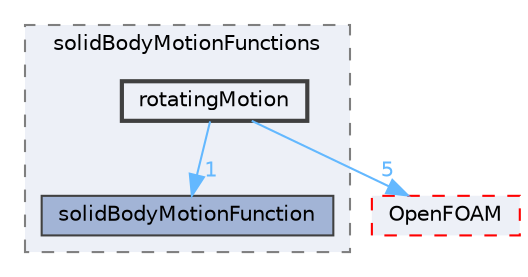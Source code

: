 digraph "src/dynamicMesh/motionSolvers/displacement/solidBody/solidBodyMotionFunctions/rotatingMotion"
{
 // LATEX_PDF_SIZE
  bgcolor="transparent";
  edge [fontname=Helvetica,fontsize=10,labelfontname=Helvetica,labelfontsize=10];
  node [fontname=Helvetica,fontsize=10,shape=box,height=0.2,width=0.4];
  compound=true
  subgraph clusterdir_17918cf578b0e3a881db7ca0eb350e2a {
    graph [ bgcolor="#edf0f7", pencolor="grey50", label="solidBodyMotionFunctions", fontname=Helvetica,fontsize=10 style="filled,dashed", URL="dir_17918cf578b0e3a881db7ca0eb350e2a.html",tooltip=""]
  dir_70d60a22e37084e58575aa2cdaed0808 [label="solidBodyMotionFunction", fillcolor="#a2b4d6", color="grey25", style="filled", URL="dir_70d60a22e37084e58575aa2cdaed0808.html",tooltip=""];
  dir_79971c8bf0078ac0e1d7f62ff3aeb5af [label="rotatingMotion", fillcolor="#edf0f7", color="grey25", style="filled,bold", URL="dir_79971c8bf0078ac0e1d7f62ff3aeb5af.html",tooltip=""];
  }
  dir_c5473ff19b20e6ec4dfe5c310b3778a8 [label="OpenFOAM", fillcolor="#edf0f7", color="red", style="filled,dashed", URL="dir_c5473ff19b20e6ec4dfe5c310b3778a8.html",tooltip=""];
  dir_79971c8bf0078ac0e1d7f62ff3aeb5af->dir_70d60a22e37084e58575aa2cdaed0808 [headlabel="1", labeldistance=1.5 headhref="dir_003371_003624.html" href="dir_003371_003624.html" color="steelblue1" fontcolor="steelblue1"];
  dir_79971c8bf0078ac0e1d7f62ff3aeb5af->dir_c5473ff19b20e6ec4dfe5c310b3778a8 [headlabel="5", labeldistance=1.5 headhref="dir_003371_002695.html" href="dir_003371_002695.html" color="steelblue1" fontcolor="steelblue1"];
}
